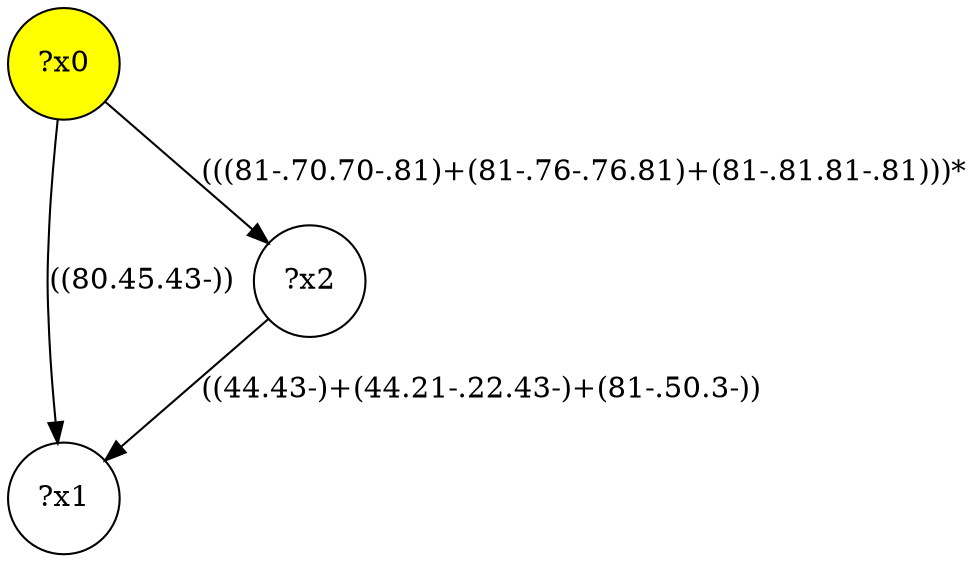 digraph g {
	x0 [fillcolor="yellow", style="filled," shape=circle, label="?x0"];
	x1 [shape=circle, label="?x1"];
	x0 -> x1 [label="((80.45.43-))"];
	x2 [shape=circle, label="?x2"];
	x0 -> x2 [label="(((81-.70.70-.81)+(81-.76-.76.81)+(81-.81.81-.81)))*"];
	x2 -> x1 [label="((44.43-)+(44.21-.22.43-)+(81-.50.3-))"];
}
